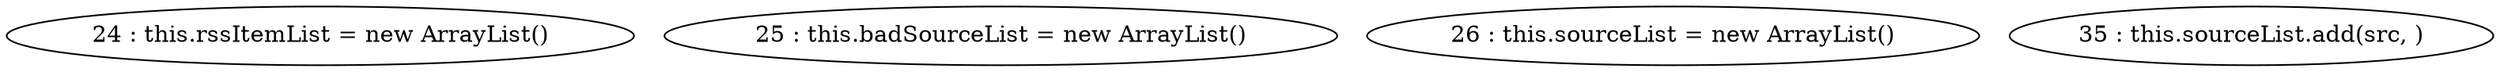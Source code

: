 digraph G {
"24 : this.rssItemList = new ArrayList()"
"25 : this.badSourceList = new ArrayList()"
"26 : this.sourceList = new ArrayList()"
"35 : this.sourceList.add(src, )"
}